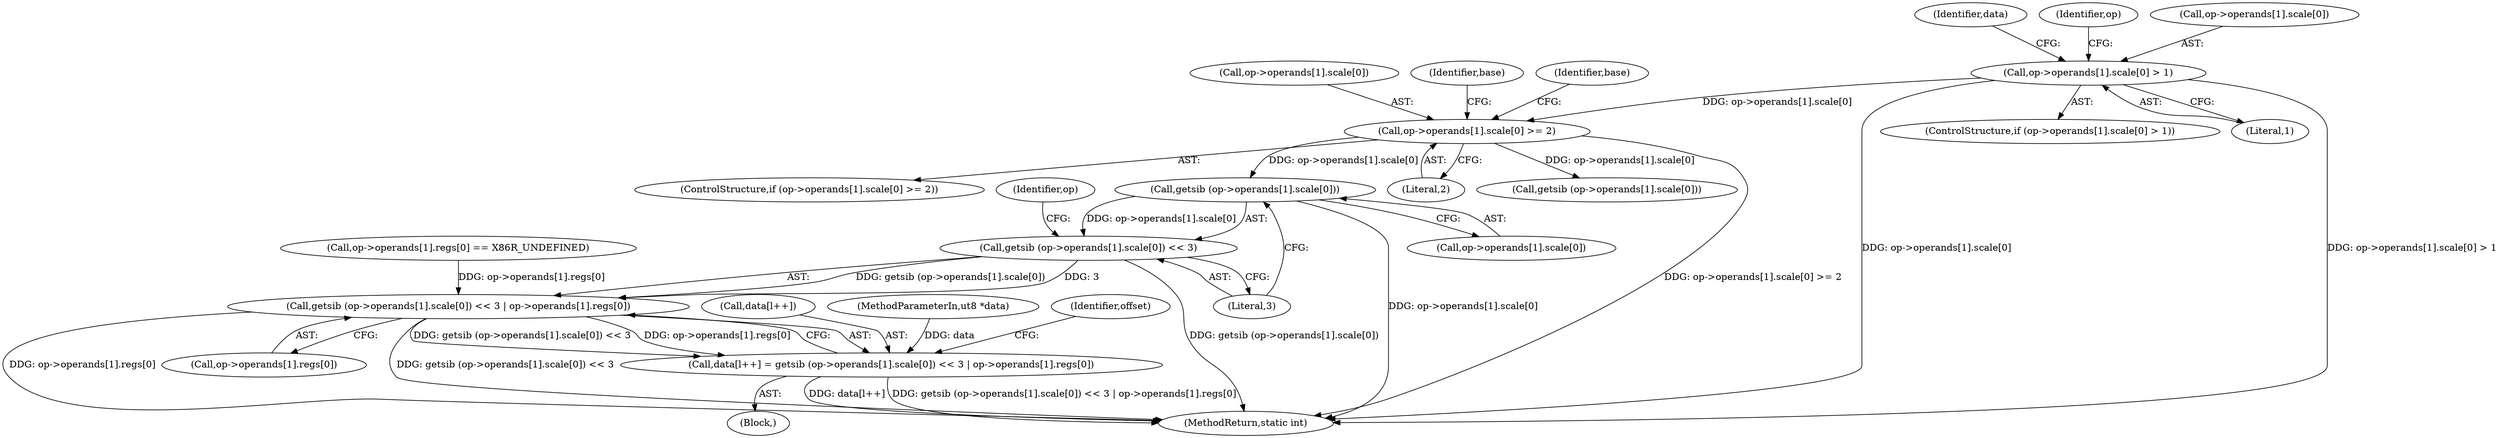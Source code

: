 digraph "0_radare2_f17bfd9f1da05f30f23a4dd05e9d2363e1406948@API" {
"1002720" [label="(Call,getsib (op->operands[1].scale[0]))"];
"1002662" [label="(Call,op->operands[1].scale[0] >= 2)"];
"1002633" [label="(Call,op->operands[1].scale[0] > 1)"];
"1002719" [label="(Call,getsib (op->operands[1].scale[0]) << 3)"];
"1002718" [label="(Call,getsib (op->operands[1].scale[0]) << 3 | op->operands[1].regs[0])"];
"1002713" [label="(Call,data[l++] = getsib (op->operands[1].scale[0]) << 3 | op->operands[1].regs[0])"];
"1002714" [label="(Call,data[l++])"];
"1002731" [label="(Call,op->operands[1].regs[0])"];
"1002735" [label="(Identifier,op)"];
"1002663" [label="(Call,op->operands[1].scale[0])"];
"1002687" [label="(Call,getsib (op->operands[1].scale[0]))"];
"1000104" [label="(MethodParameterIn,ut8 *data)"];
"1002672" [label="(Literal,2)"];
"1002712" [label="(Block,)"];
"1002713" [label="(Call,data[l++] = getsib (op->operands[1].scale[0]) << 3 | op->operands[1].regs[0])"];
"1002730" [label="(Literal,3)"];
"1002647" [label="(Identifier,data)"];
"1002718" [label="(Call,getsib (op->operands[1].scale[0]) << 3 | op->operands[1].regs[0])"];
"1002633" [label="(Call,op->operands[1].scale[0] > 1)"];
"1002783" [label="(Identifier,op)"];
"1002719" [label="(Call,getsib (op->operands[1].scale[0]) << 3)"];
"1002675" [label="(Identifier,base)"];
"1003220" [label="(MethodReturn,static int)"];
"1002721" [label="(Call,op->operands[1].scale[0])"];
"1002678" [label="(Identifier,base)"];
"1002662" [label="(Call,op->operands[1].scale[0] >= 2)"];
"1002720" [label="(Call,getsib (op->operands[1].scale[0]))"];
"1002632" [label="(ControlStructure,if (op->operands[1].scale[0] > 1))"];
"1002541" [label="(Call,op->operands[1].regs[0] == X86R_UNDEFINED)"];
"1002634" [label="(Call,op->operands[1].scale[0])"];
"1002661" [label="(ControlStructure,if (op->operands[1].scale[0] >= 2))"];
"1002742" [label="(Identifier,offset)"];
"1002643" [label="(Literal,1)"];
"1002720" -> "1002719"  [label="AST: "];
"1002720" -> "1002721"  [label="CFG: "];
"1002721" -> "1002720"  [label="AST: "];
"1002730" -> "1002720"  [label="CFG: "];
"1002720" -> "1003220"  [label="DDG: op->operands[1].scale[0]"];
"1002720" -> "1002719"  [label="DDG: op->operands[1].scale[0]"];
"1002662" -> "1002720"  [label="DDG: op->operands[1].scale[0]"];
"1002662" -> "1002661"  [label="AST: "];
"1002662" -> "1002672"  [label="CFG: "];
"1002663" -> "1002662"  [label="AST: "];
"1002672" -> "1002662"  [label="AST: "];
"1002675" -> "1002662"  [label="CFG: "];
"1002678" -> "1002662"  [label="CFG: "];
"1002662" -> "1003220"  [label="DDG: op->operands[1].scale[0] >= 2"];
"1002633" -> "1002662"  [label="DDG: op->operands[1].scale[0]"];
"1002662" -> "1002687"  [label="DDG: op->operands[1].scale[0]"];
"1002633" -> "1002632"  [label="AST: "];
"1002633" -> "1002643"  [label="CFG: "];
"1002634" -> "1002633"  [label="AST: "];
"1002643" -> "1002633"  [label="AST: "];
"1002647" -> "1002633"  [label="CFG: "];
"1002783" -> "1002633"  [label="CFG: "];
"1002633" -> "1003220"  [label="DDG: op->operands[1].scale[0]"];
"1002633" -> "1003220"  [label="DDG: op->operands[1].scale[0] > 1"];
"1002719" -> "1002718"  [label="AST: "];
"1002719" -> "1002730"  [label="CFG: "];
"1002730" -> "1002719"  [label="AST: "];
"1002735" -> "1002719"  [label="CFG: "];
"1002719" -> "1003220"  [label="DDG: getsib (op->operands[1].scale[0])"];
"1002719" -> "1002718"  [label="DDG: getsib (op->operands[1].scale[0])"];
"1002719" -> "1002718"  [label="DDG: 3"];
"1002718" -> "1002713"  [label="AST: "];
"1002718" -> "1002731"  [label="CFG: "];
"1002731" -> "1002718"  [label="AST: "];
"1002713" -> "1002718"  [label="CFG: "];
"1002718" -> "1003220"  [label="DDG: op->operands[1].regs[0]"];
"1002718" -> "1003220"  [label="DDG: getsib (op->operands[1].scale[0]) << 3"];
"1002718" -> "1002713"  [label="DDG: getsib (op->operands[1].scale[0]) << 3"];
"1002718" -> "1002713"  [label="DDG: op->operands[1].regs[0]"];
"1002541" -> "1002718"  [label="DDG: op->operands[1].regs[0]"];
"1002713" -> "1002712"  [label="AST: "];
"1002714" -> "1002713"  [label="AST: "];
"1002742" -> "1002713"  [label="CFG: "];
"1002713" -> "1003220"  [label="DDG: getsib (op->operands[1].scale[0]) << 3 | op->operands[1].regs[0]"];
"1002713" -> "1003220"  [label="DDG: data[l++]"];
"1000104" -> "1002713"  [label="DDG: data"];
}
